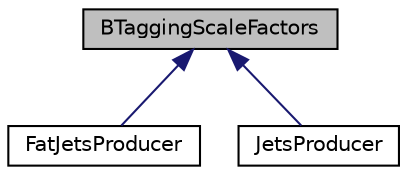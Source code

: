 digraph "BTaggingScaleFactors"
{
 // LATEX_PDF_SIZE
  edge [fontname="Helvetica",fontsize="10",labelfontname="Helvetica",labelfontsize="10"];
  node [fontname="Helvetica",fontsize="10",shape=record];
  Node1 [label="BTaggingScaleFactors",height=0.2,width=0.4,color="black", fillcolor="grey75", style="filled", fontcolor="black",tooltip=" "];
  Node1 -> Node2 [dir="back",color="midnightblue",fontsize="10",style="solid",fontname="Helvetica"];
  Node2 [label="FatJetsProducer",height=0.2,width=0.4,color="black", fillcolor="white", style="filled",URL="$classFatJetsProducer.html",tooltip=" "];
  Node1 -> Node3 [dir="back",color="midnightblue",fontsize="10",style="solid",fontname="Helvetica"];
  Node3 [label="JetsProducer",height=0.2,width=0.4,color="black", fillcolor="white", style="filled",URL="$classJetsProducer.html",tooltip=" "];
}
